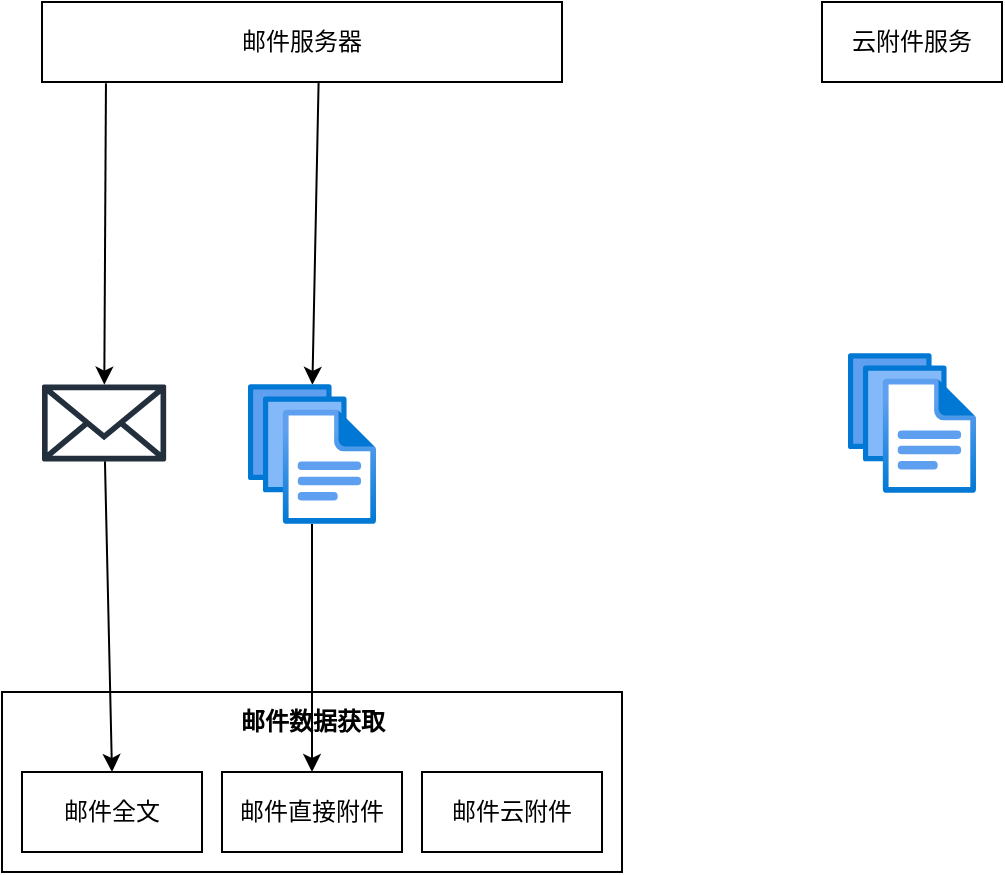 <mxfile version="24.0.7" type="github">
  <diagram name="Page-1" id="2cc2dc42-3aac-f2a9-1cec-7a8b7cbee084">
    <mxGraphModel dx="1036" dy="551" grid="1" gridSize="10" guides="1" tooltips="1" connect="1" arrows="1" fold="1" page="1" pageScale="1" pageWidth="1100" pageHeight="850" background="#ffffff" math="0" shadow="0">
      <root>
        <mxCell id="0" />
        <mxCell id="1" parent="0" />
        <mxCell id="qslkuZr9vhgTGbDBoS_L-13" style="rounded=0;orthogonalLoop=1;jettySize=auto;html=1;exitX=0.123;exitY=1.015;exitDx=0;exitDy=0;exitPerimeter=0;" edge="1" parent="1" source="qslkuZr9vhgTGbDBoS_L-1" target="qslkuZr9vhgTGbDBoS_L-3">
          <mxGeometry relative="1" as="geometry" />
        </mxCell>
        <mxCell id="qslkuZr9vhgTGbDBoS_L-15" style="rounded=0;orthogonalLoop=1;jettySize=auto;html=1;entryX=0.503;entryY=0.006;entryDx=0;entryDy=0;entryPerimeter=0;exitX=0.532;exitY=0.975;exitDx=0;exitDy=0;exitPerimeter=0;" edge="1" parent="1" source="qslkuZr9vhgTGbDBoS_L-1" target="qslkuZr9vhgTGbDBoS_L-7">
          <mxGeometry relative="1" as="geometry">
            <mxPoint x="400" y="170" as="sourcePoint" />
            <mxPoint x="404.006" y="311" as="targetPoint" />
          </mxGeometry>
        </mxCell>
        <mxCell id="qslkuZr9vhgTGbDBoS_L-1" value="邮件服务器" style="rounded=0;whiteSpace=wrap;html=1;" vertex="1" parent="1">
          <mxGeometry x="190" y="80" width="260" height="40" as="geometry" />
        </mxCell>
        <mxCell id="qslkuZr9vhgTGbDBoS_L-2" value="云附件服务" style="rounded=0;whiteSpace=wrap;html=1;" vertex="1" parent="1">
          <mxGeometry x="580" y="80" width="90" height="40" as="geometry" />
        </mxCell>
        <mxCell id="qslkuZr9vhgTGbDBoS_L-3" value="" style="sketch=0;outlineConnect=0;fontColor=#232F3E;gradientColor=none;fillColor=#232F3D;strokeColor=none;dashed=0;verticalLabelPosition=bottom;verticalAlign=top;align=center;html=1;fontSize=12;fontStyle=0;aspect=fixed;pointerEvents=1;shape=mxgraph.aws4.email_2;" vertex="1" parent="1">
          <mxGeometry x="190" y="271" width="62.08" height="39" as="geometry" />
        </mxCell>
        <mxCell id="qslkuZr9vhgTGbDBoS_L-6" value="" style="image;aspect=fixed;html=1;points=[];align=center;fontSize=12;image=img/lib/azure2/general/Files.svg;" vertex="1" parent="1">
          <mxGeometry x="593" y="255.5" width="64" height="70" as="geometry" />
        </mxCell>
        <mxCell id="qslkuZr9vhgTGbDBoS_L-7" value="" style="image;aspect=fixed;html=1;points=[];align=center;fontSize=12;image=img/lib/azure2/general/Files.svg;" vertex="1" parent="1">
          <mxGeometry x="293" y="271" width="64" height="70" as="geometry" />
        </mxCell>
        <mxCell id="qslkuZr9vhgTGbDBoS_L-12" value="" style="group" vertex="1" connectable="0" parent="1">
          <mxGeometry x="170" y="425" width="310" height="90" as="geometry" />
        </mxCell>
        <mxCell id="qslkuZr9vhgTGbDBoS_L-4" value="" style="rounded=0;whiteSpace=wrap;html=1;" vertex="1" parent="qslkuZr9vhgTGbDBoS_L-12">
          <mxGeometry width="310" height="90" as="geometry" />
        </mxCell>
        <mxCell id="qslkuZr9vhgTGbDBoS_L-8" value="邮件全文" style="rounded=0;whiteSpace=wrap;html=1;" vertex="1" parent="qslkuZr9vhgTGbDBoS_L-12">
          <mxGeometry x="10" y="40" width="90" height="40" as="geometry" />
        </mxCell>
        <mxCell id="qslkuZr9vhgTGbDBoS_L-9" value="邮件直接附件" style="rounded=0;whiteSpace=wrap;html=1;" vertex="1" parent="qslkuZr9vhgTGbDBoS_L-12">
          <mxGeometry x="110" y="40" width="90" height="40" as="geometry" />
        </mxCell>
        <mxCell id="qslkuZr9vhgTGbDBoS_L-10" value="邮件云附件" style="rounded=0;whiteSpace=wrap;html=1;" vertex="1" parent="qslkuZr9vhgTGbDBoS_L-12">
          <mxGeometry x="210" y="40" width="90" height="40" as="geometry" />
        </mxCell>
        <mxCell id="qslkuZr9vhgTGbDBoS_L-11" value="邮件数据获取" style="text;html=1;align=center;verticalAlign=middle;resizable=0;points=[];autosize=1;strokeColor=none;fillColor=none;fontStyle=1" vertex="1" parent="qslkuZr9vhgTGbDBoS_L-12">
          <mxGeometry x="105" width="100" height="30" as="geometry" />
        </mxCell>
        <mxCell id="qslkuZr9vhgTGbDBoS_L-14" style="rounded=0;orthogonalLoop=1;jettySize=auto;html=1;entryX=0.5;entryY=0;entryDx=0;entryDy=0;" edge="1" parent="1" source="qslkuZr9vhgTGbDBoS_L-3" target="qslkuZr9vhgTGbDBoS_L-8">
          <mxGeometry relative="1" as="geometry" />
        </mxCell>
        <mxCell id="qslkuZr9vhgTGbDBoS_L-16" style="rounded=0;orthogonalLoop=1;jettySize=auto;html=1;entryX=0.5;entryY=0;entryDx=0;entryDy=0;" edge="1" parent="1" source="qslkuZr9vhgTGbDBoS_L-7" target="qslkuZr9vhgTGbDBoS_L-9">
          <mxGeometry relative="1" as="geometry" />
        </mxCell>
      </root>
    </mxGraphModel>
  </diagram>
</mxfile>
